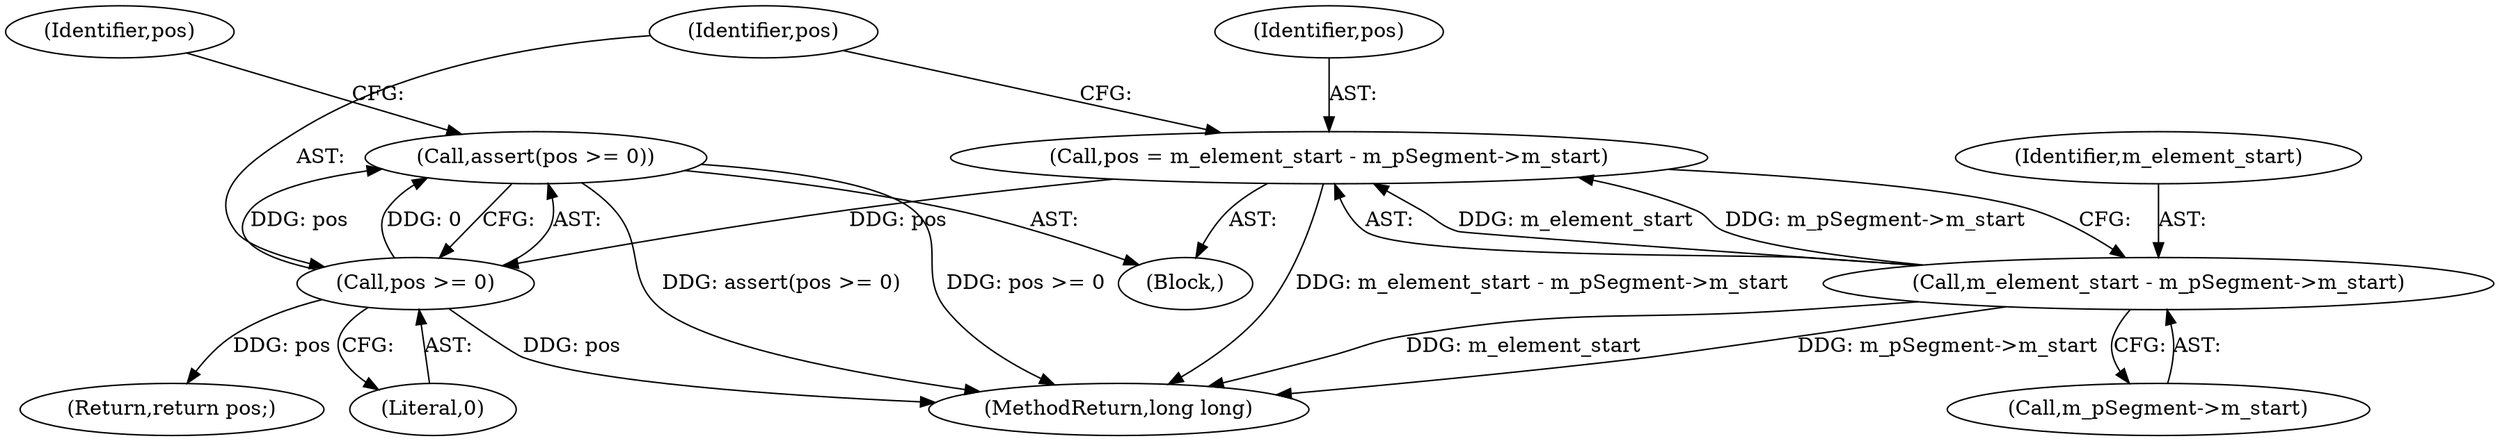 digraph "1_Android_04839626ed859623901ebd3a5fd483982186b59d_112@API" {
"1000110" [label="(Call,assert(pos >= 0))"];
"1000111" [label="(Call,pos >= 0)"];
"1000103" [label="(Call,pos = m_element_start - m_pSegment->m_start)"];
"1000105" [label="(Call,m_element_start - m_pSegment->m_start)"];
"1000116" [label="(MethodReturn,long long)"];
"1000104" [label="(Identifier,pos)"];
"1000115" [label="(Identifier,pos)"];
"1000103" [label="(Call,pos = m_element_start - m_pSegment->m_start)"];
"1000112" [label="(Identifier,pos)"];
"1000101" [label="(Block,)"];
"1000114" [label="(Return,return pos;)"];
"1000105" [label="(Call,m_element_start - m_pSegment->m_start)"];
"1000111" [label="(Call,pos >= 0)"];
"1000110" [label="(Call,assert(pos >= 0))"];
"1000107" [label="(Call,m_pSegment->m_start)"];
"1000106" [label="(Identifier,m_element_start)"];
"1000113" [label="(Literal,0)"];
"1000110" -> "1000101"  [label="AST: "];
"1000110" -> "1000111"  [label="CFG: "];
"1000111" -> "1000110"  [label="AST: "];
"1000115" -> "1000110"  [label="CFG: "];
"1000110" -> "1000116"  [label="DDG: assert(pos >= 0)"];
"1000110" -> "1000116"  [label="DDG: pos >= 0"];
"1000111" -> "1000110"  [label="DDG: pos"];
"1000111" -> "1000110"  [label="DDG: 0"];
"1000111" -> "1000113"  [label="CFG: "];
"1000112" -> "1000111"  [label="AST: "];
"1000113" -> "1000111"  [label="AST: "];
"1000111" -> "1000116"  [label="DDG: pos"];
"1000103" -> "1000111"  [label="DDG: pos"];
"1000111" -> "1000114"  [label="DDG: pos"];
"1000103" -> "1000101"  [label="AST: "];
"1000103" -> "1000105"  [label="CFG: "];
"1000104" -> "1000103"  [label="AST: "];
"1000105" -> "1000103"  [label="AST: "];
"1000112" -> "1000103"  [label="CFG: "];
"1000103" -> "1000116"  [label="DDG: m_element_start - m_pSegment->m_start"];
"1000105" -> "1000103"  [label="DDG: m_element_start"];
"1000105" -> "1000103"  [label="DDG: m_pSegment->m_start"];
"1000105" -> "1000107"  [label="CFG: "];
"1000106" -> "1000105"  [label="AST: "];
"1000107" -> "1000105"  [label="AST: "];
"1000105" -> "1000116"  [label="DDG: m_pSegment->m_start"];
"1000105" -> "1000116"  [label="DDG: m_element_start"];
}
